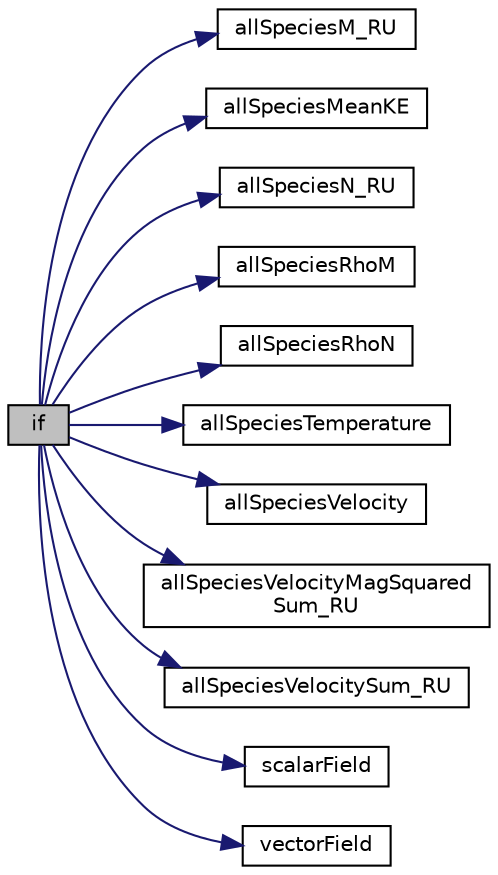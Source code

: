 digraph "if"
{
  bgcolor="transparent";
  edge [fontname="Helvetica",fontsize="10",labelfontname="Helvetica",labelfontsize="10"];
  node [fontname="Helvetica",fontsize="10",shape=record];
  rankdir="LR";
  Node1 [label="if",height=0.2,width=0.4,color="black", fillcolor="grey75", style="filled", fontcolor="black"];
  Node1 -> Node2 [color="midnightblue",fontsize="10",style="solid",fontname="Helvetica"];
  Node2 [label="allSpeciesM_RU",height=0.2,width=0.4,color="black",URL="$a07009.html#a97e6b295f3f39ee095c01a0e9c827ef8"];
  Node1 -> Node3 [color="midnightblue",fontsize="10",style="solid",fontname="Helvetica"];
  Node3 [label="allSpeciesMeanKE",height=0.2,width=0.4,color="black",URL="$a07009.html#a0696a0a35d34cb6d3ce8b33a9481726e"];
  Node1 -> Node4 [color="midnightblue",fontsize="10",style="solid",fontname="Helvetica"];
  Node4 [label="allSpeciesN_RU",height=0.2,width=0.4,color="black",URL="$a07009.html#a72b2bcf3edfb4137431d158a42e3c5f1"];
  Node1 -> Node5 [color="midnightblue",fontsize="10",style="solid",fontname="Helvetica"];
  Node5 [label="allSpeciesRhoM",height=0.2,width=0.4,color="black",URL="$a07009.html#a27aa1d6a23a6a6364f8546d4ba39ff8c"];
  Node1 -> Node6 [color="midnightblue",fontsize="10",style="solid",fontname="Helvetica"];
  Node6 [label="allSpeciesRhoN",height=0.2,width=0.4,color="black",URL="$a07009.html#a506dfcce29722be1755603eed6a6d564"];
  Node1 -> Node7 [color="midnightblue",fontsize="10",style="solid",fontname="Helvetica"];
  Node7 [label="allSpeciesTemperature",height=0.2,width=0.4,color="black",URL="$a07009.html#aa468439d82e63ae31f3370967b212c01"];
  Node1 -> Node8 [color="midnightblue",fontsize="10",style="solid",fontname="Helvetica"];
  Node8 [label="allSpeciesVelocity",height=0.2,width=0.4,color="black",URL="$a07009.html#ac1f2a2cd07388eaa3f722cad5d71bf3c"];
  Node1 -> Node9 [color="midnightblue",fontsize="10",style="solid",fontname="Helvetica"];
  Node9 [label="allSpeciesVelocityMagSquared\lSum_RU",height=0.2,width=0.4,color="black",URL="$a07009.html#a4ac8105b8b3c27975b00703af5f1b918"];
  Node1 -> Node10 [color="midnightblue",fontsize="10",style="solid",fontname="Helvetica"];
  Node10 [label="allSpeciesVelocitySum_RU",height=0.2,width=0.4,color="black",URL="$a07009.html#a9a1e06958e8a63c3cd7af90481bb63cc"];
  Node1 -> Node11 [color="midnightblue",fontsize="10",style="solid",fontname="Helvetica"];
  Node11 [label="scalarField",height=0.2,width=0.4,color="black",URL="$a04415.html#afcd8855c276a98ae9604b35c8fb5b81e"];
  Node1 -> Node12 [color="midnightblue",fontsize="10",style="solid",fontname="Helvetica"];
  Node12 [label="vectorField",height=0.2,width=0.4,color="black",URL="$a04417.html#a26449ea948f1206dbb29e1bc6e5c7c64"];
}
